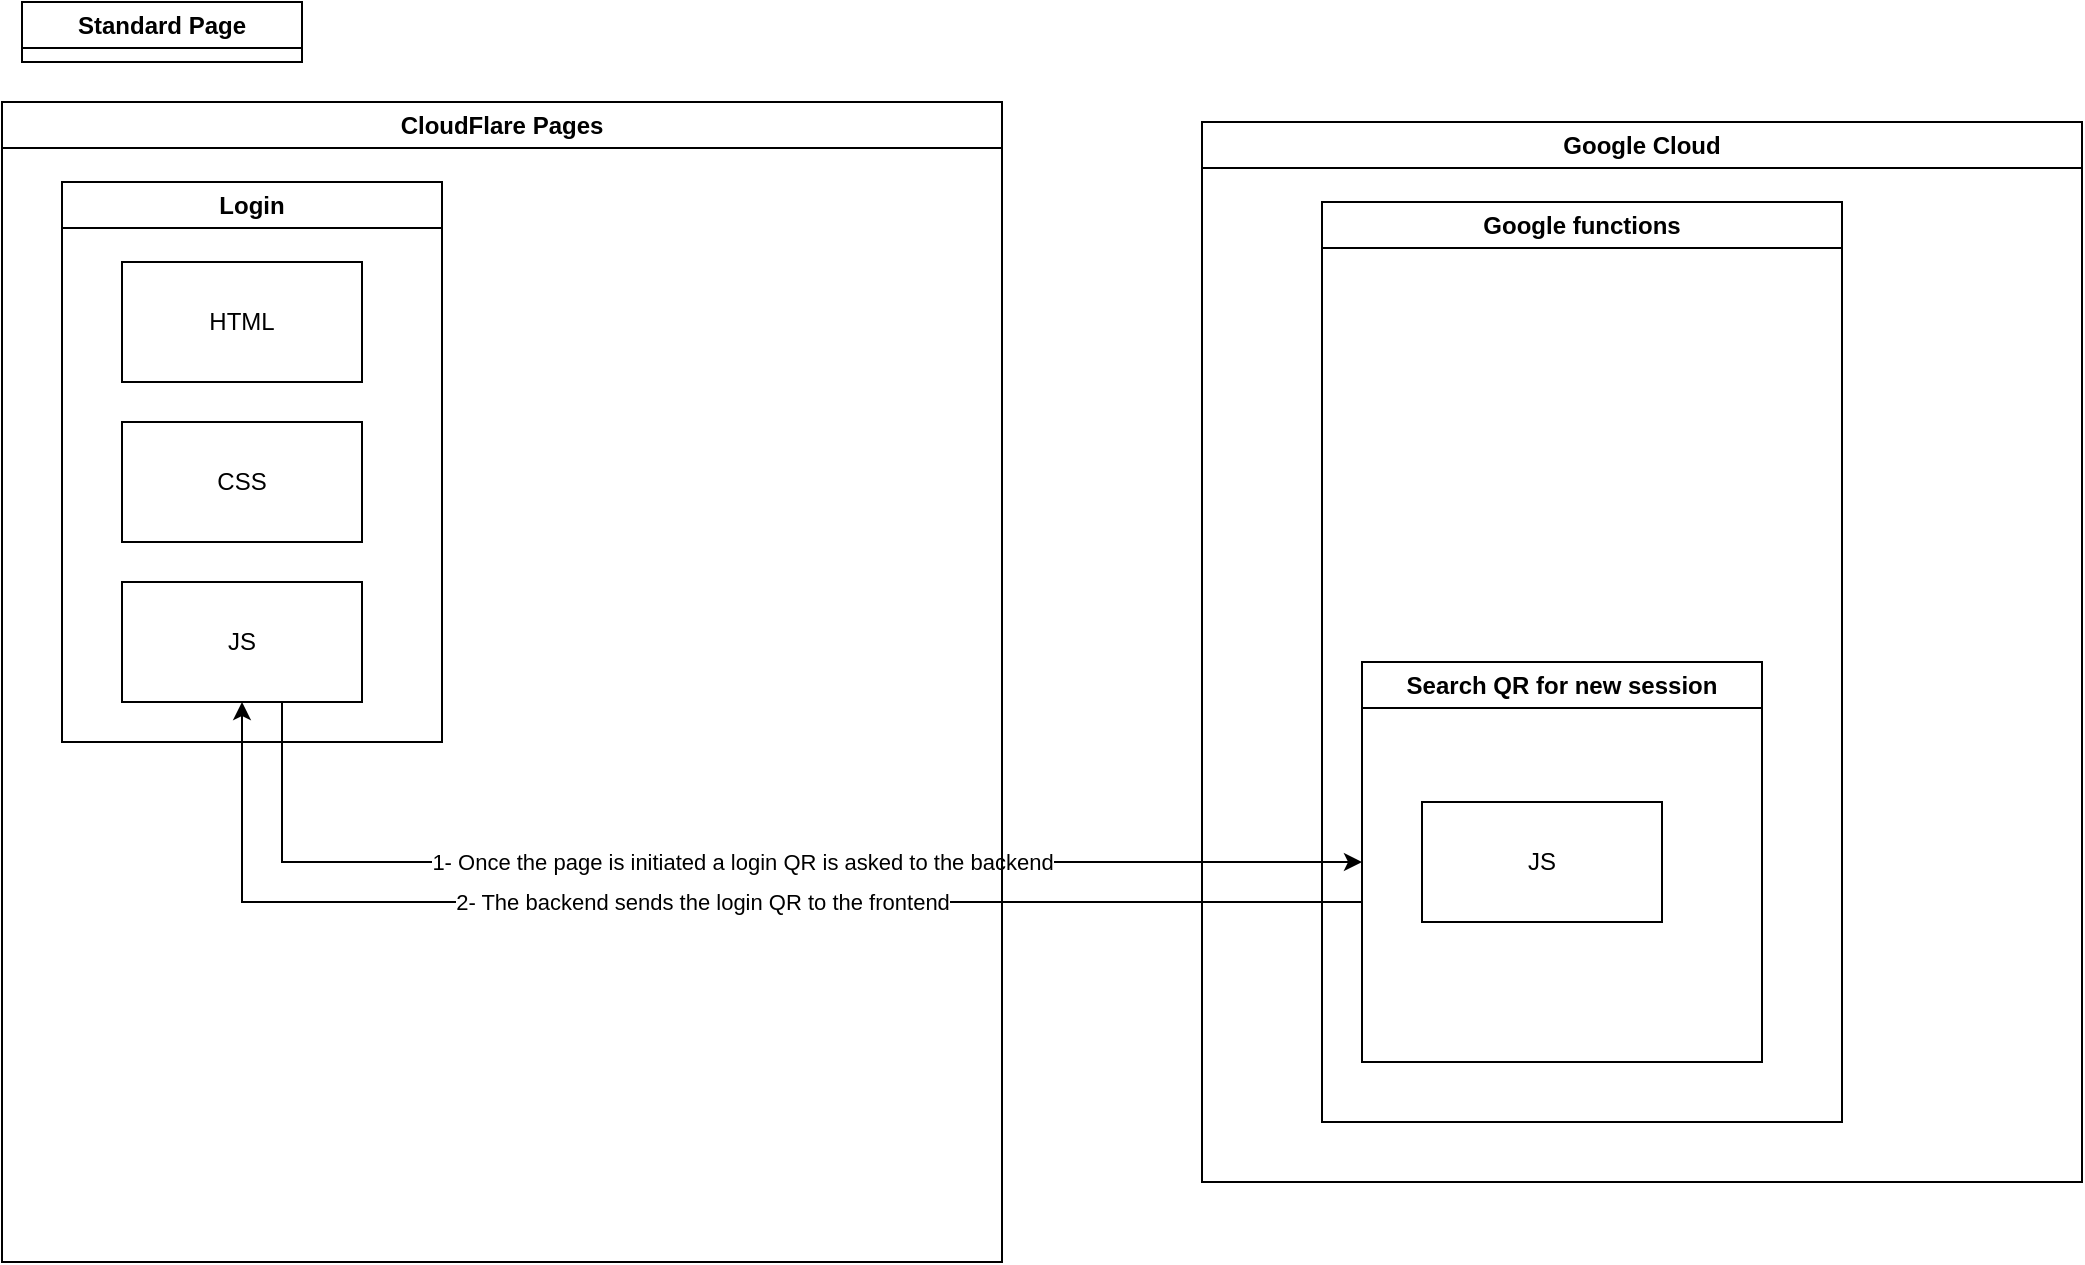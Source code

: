<mxfile version="28.0.4">
  <diagram name="Page-1" id="jo-t0q3Lsz6wa5WEeSx8">
    <mxGraphModel dx="983" dy="603" grid="1" gridSize="10" guides="1" tooltips="1" connect="1" arrows="1" fold="1" page="0" pageScale="1" pageWidth="850" pageHeight="1100" math="0" shadow="0">
      <root>
        <mxCell id="0" />
        <mxCell id="1" parent="0" />
        <mxCell id="Eun71UxSVPetPPsCpYgL-4" value="Standard Page" style="swimlane;whiteSpace=wrap;html=1;" vertex="1" collapsed="1" parent="1">
          <mxGeometry x="30" y="20" width="140" height="30" as="geometry">
            <mxRectangle x="150" y="100" width="180" height="280" as="alternateBounds" />
          </mxGeometry>
        </mxCell>
        <mxCell id="Eun71UxSVPetPPsCpYgL-1" value="HTML" style="rounded=0;whiteSpace=wrap;html=1;" vertex="1" parent="Eun71UxSVPetPPsCpYgL-4">
          <mxGeometry x="30" y="40" width="120" height="60" as="geometry" />
        </mxCell>
        <mxCell id="Eun71UxSVPetPPsCpYgL-3" value="CSS" style="rounded=0;whiteSpace=wrap;html=1;" vertex="1" parent="Eun71UxSVPetPPsCpYgL-4">
          <mxGeometry x="30" y="120" width="120" height="60" as="geometry" />
        </mxCell>
        <mxCell id="Eun71UxSVPetPPsCpYgL-2" value="JS" style="rounded=0;whiteSpace=wrap;html=1;" vertex="1" parent="Eun71UxSVPetPPsCpYgL-4">
          <mxGeometry x="30" y="200" width="120" height="60" as="geometry" />
        </mxCell>
        <mxCell id="Eun71UxSVPetPPsCpYgL-10" value="1- Once the page is initiated a login QR is asked to the backend" style="edgeStyle=orthogonalEdgeStyle;rounded=0;orthogonalLoop=1;jettySize=auto;html=1;entryX=0;entryY=0.5;entryDx=0;entryDy=0;" edge="1" parent="1" source="Eun71UxSVPetPPsCpYgL-9" target="Eun71UxSVPetPPsCpYgL-14">
          <mxGeometry relative="1" as="geometry">
            <mxPoint x="430" y="460" as="targetPoint" />
            <Array as="points">
              <mxPoint x="160" y="450" />
            </Array>
          </mxGeometry>
        </mxCell>
        <mxCell id="Eun71UxSVPetPPsCpYgL-12" value="Google Cloud" style="swimlane;whiteSpace=wrap;html=1;" vertex="1" parent="1">
          <mxGeometry x="620" y="80" width="440" height="530" as="geometry">
            <mxRectangle x="620" y="80" width="110" height="30" as="alternateBounds" />
          </mxGeometry>
        </mxCell>
        <mxCell id="Eun71UxSVPetPPsCpYgL-16" value="Google functions" style="swimlane;whiteSpace=wrap;html=1;" vertex="1" parent="Eun71UxSVPetPPsCpYgL-12">
          <mxGeometry x="60" y="40" width="260" height="460" as="geometry" />
        </mxCell>
        <mxCell id="Eun71UxSVPetPPsCpYgL-14" value="Search QR for new session" style="swimlane;whiteSpace=wrap;html=1;" vertex="1" parent="Eun71UxSVPetPPsCpYgL-16">
          <mxGeometry x="20" y="230" width="200" height="200" as="geometry" />
        </mxCell>
        <mxCell id="Eun71UxSVPetPPsCpYgL-11" value="JS" style="rounded=0;whiteSpace=wrap;html=1;" vertex="1" parent="Eun71UxSVPetPPsCpYgL-14">
          <mxGeometry x="30" y="70" width="120" height="60" as="geometry" />
        </mxCell>
        <mxCell id="Eun71UxSVPetPPsCpYgL-13" value="CloudFlare Pages" style="swimlane;whiteSpace=wrap;html=1;" vertex="1" parent="1">
          <mxGeometry x="20" y="70" width="500" height="580" as="geometry" />
        </mxCell>
        <mxCell id="Eun71UxSVPetPPsCpYgL-6" value="Login" style="swimlane;whiteSpace=wrap;html=1;" vertex="1" parent="Eun71UxSVPetPPsCpYgL-13">
          <mxGeometry x="30" y="40" width="190" height="280" as="geometry">
            <mxRectangle x="30" y="40" width="140" height="30" as="alternateBounds" />
          </mxGeometry>
        </mxCell>
        <mxCell id="Eun71UxSVPetPPsCpYgL-7" value="HTML" style="rounded=0;whiteSpace=wrap;html=1;" vertex="1" parent="Eun71UxSVPetPPsCpYgL-6">
          <mxGeometry x="30" y="40" width="120" height="60" as="geometry" />
        </mxCell>
        <mxCell id="Eun71UxSVPetPPsCpYgL-8" value="CSS" style="rounded=0;whiteSpace=wrap;html=1;" vertex="1" parent="Eun71UxSVPetPPsCpYgL-6">
          <mxGeometry x="30" y="120" width="120" height="60" as="geometry" />
        </mxCell>
        <mxCell id="Eun71UxSVPetPPsCpYgL-9" value="JS" style="rounded=0;whiteSpace=wrap;html=1;" vertex="1" parent="Eun71UxSVPetPPsCpYgL-6">
          <mxGeometry x="30" y="200" width="120" height="60" as="geometry" />
        </mxCell>
        <mxCell id="Eun71UxSVPetPPsCpYgL-15" value="2- The backend sends the login QR to the frontend" style="edgeStyle=orthogonalEdgeStyle;rounded=0;orthogonalLoop=1;jettySize=auto;html=1;entryX=0.5;entryY=1;entryDx=0;entryDy=0;" edge="1" parent="1" source="Eun71UxSVPetPPsCpYgL-14" target="Eun71UxSVPetPPsCpYgL-9">
          <mxGeometry relative="1" as="geometry">
            <Array as="points">
              <mxPoint x="140" y="470" />
            </Array>
          </mxGeometry>
        </mxCell>
      </root>
    </mxGraphModel>
  </diagram>
</mxfile>

